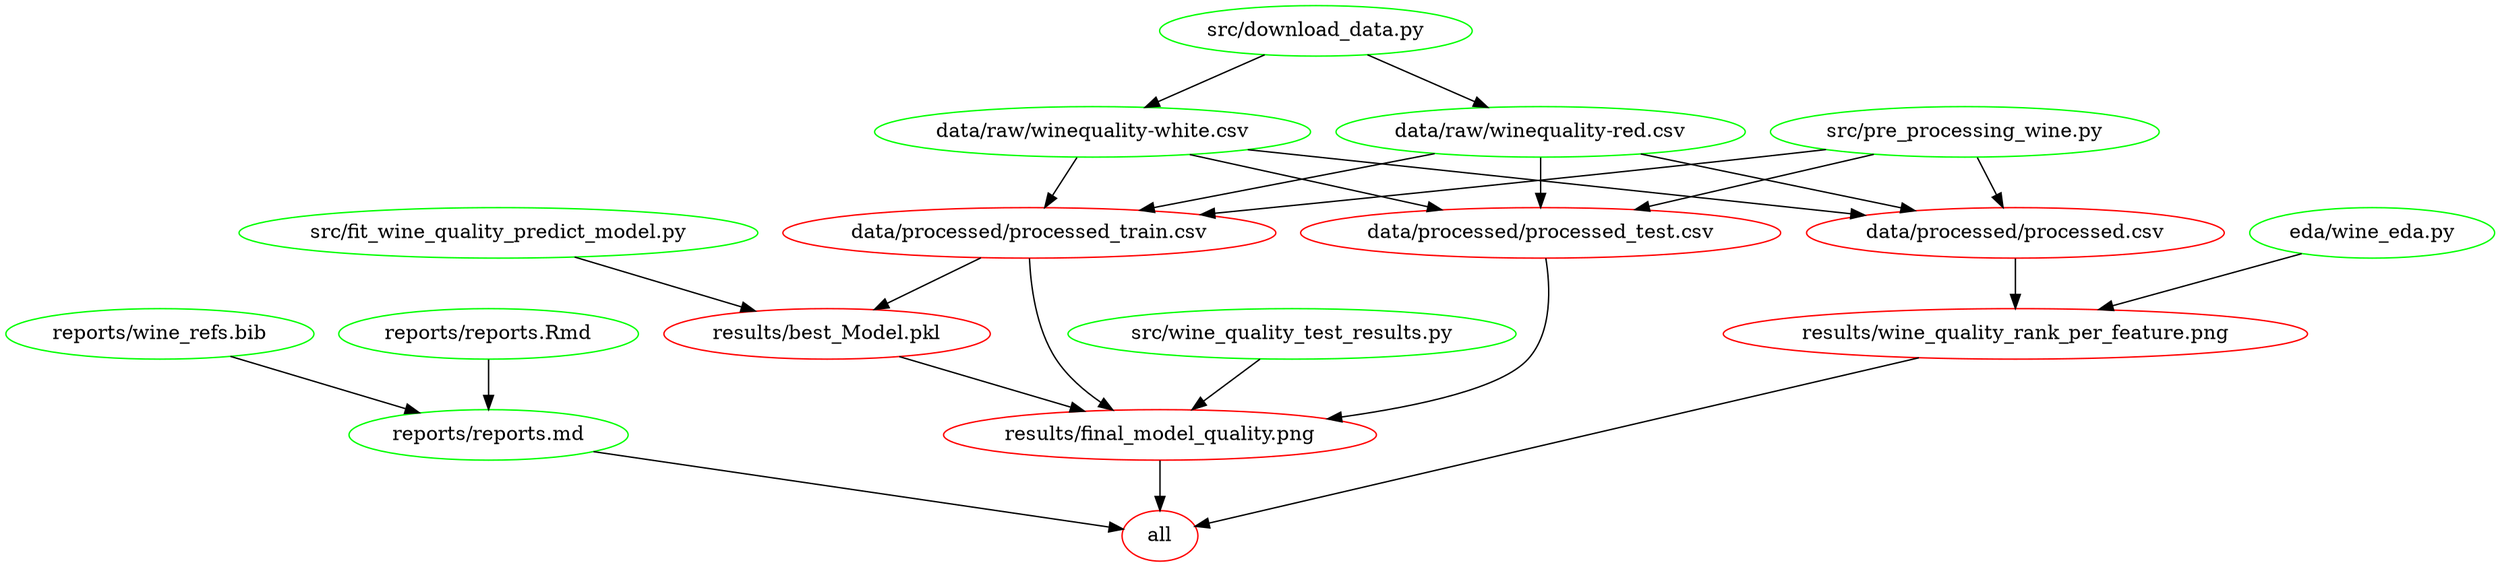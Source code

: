 digraph G {
n2[label="all", color="red"];
n5[label="data/processed/processed.csv", color="red"];
n13[label="data/processed/processed_test.csv", color="red"];
n12[label="data/processed/processed_train.csv", color="red"];
n7[label="data/raw/winequality-red.csv", color="green"];
n9[label="data/raw/winequality-white.csv", color="green"];
n4[label="eda/wine_eda.py", color="green"];
n17[label="reports/reports.Rmd", color="green"];
n16[label="reports/reports.md", color="green"];
n18[label="reports/wine_refs.bib", color="green"];
n14[label="results/best_Model.pkl", color="red"];
n10[label="results/final_model_quality.png", color="red"];
n3[label="results/wine_quality_rank_per_feature.png", color="red"];
n8[label="src/download_data.py", color="green"];
n15[label="src/fit_wine_quality_predict_model.py", color="green"];
n6[label="src/pre_processing_wine.py", color="green"];
n11[label="src/wine_quality_test_results.py", color="green"];
n16 -> n2 ; 
n10 -> n2 ; 
n3 -> n2 ; 
n7 -> n5 ; 
n9 -> n5 ; 
n6 -> n5 ; 
n7 -> n13 ; 
n9 -> n13 ; 
n6 -> n13 ; 
n7 -> n12 ; 
n9 -> n12 ; 
n6 -> n12 ; 
n8 -> n7 ; 
n8 -> n9 ; 
n17 -> n16 ; 
n18 -> n16 ; 
n12 -> n14 ; 
n15 -> n14 ; 
n13 -> n10 ; 
n12 -> n10 ; 
n14 -> n10 ; 
n11 -> n10 ; 
n5 -> n3 ; 
n4 -> n3 ; 
}
